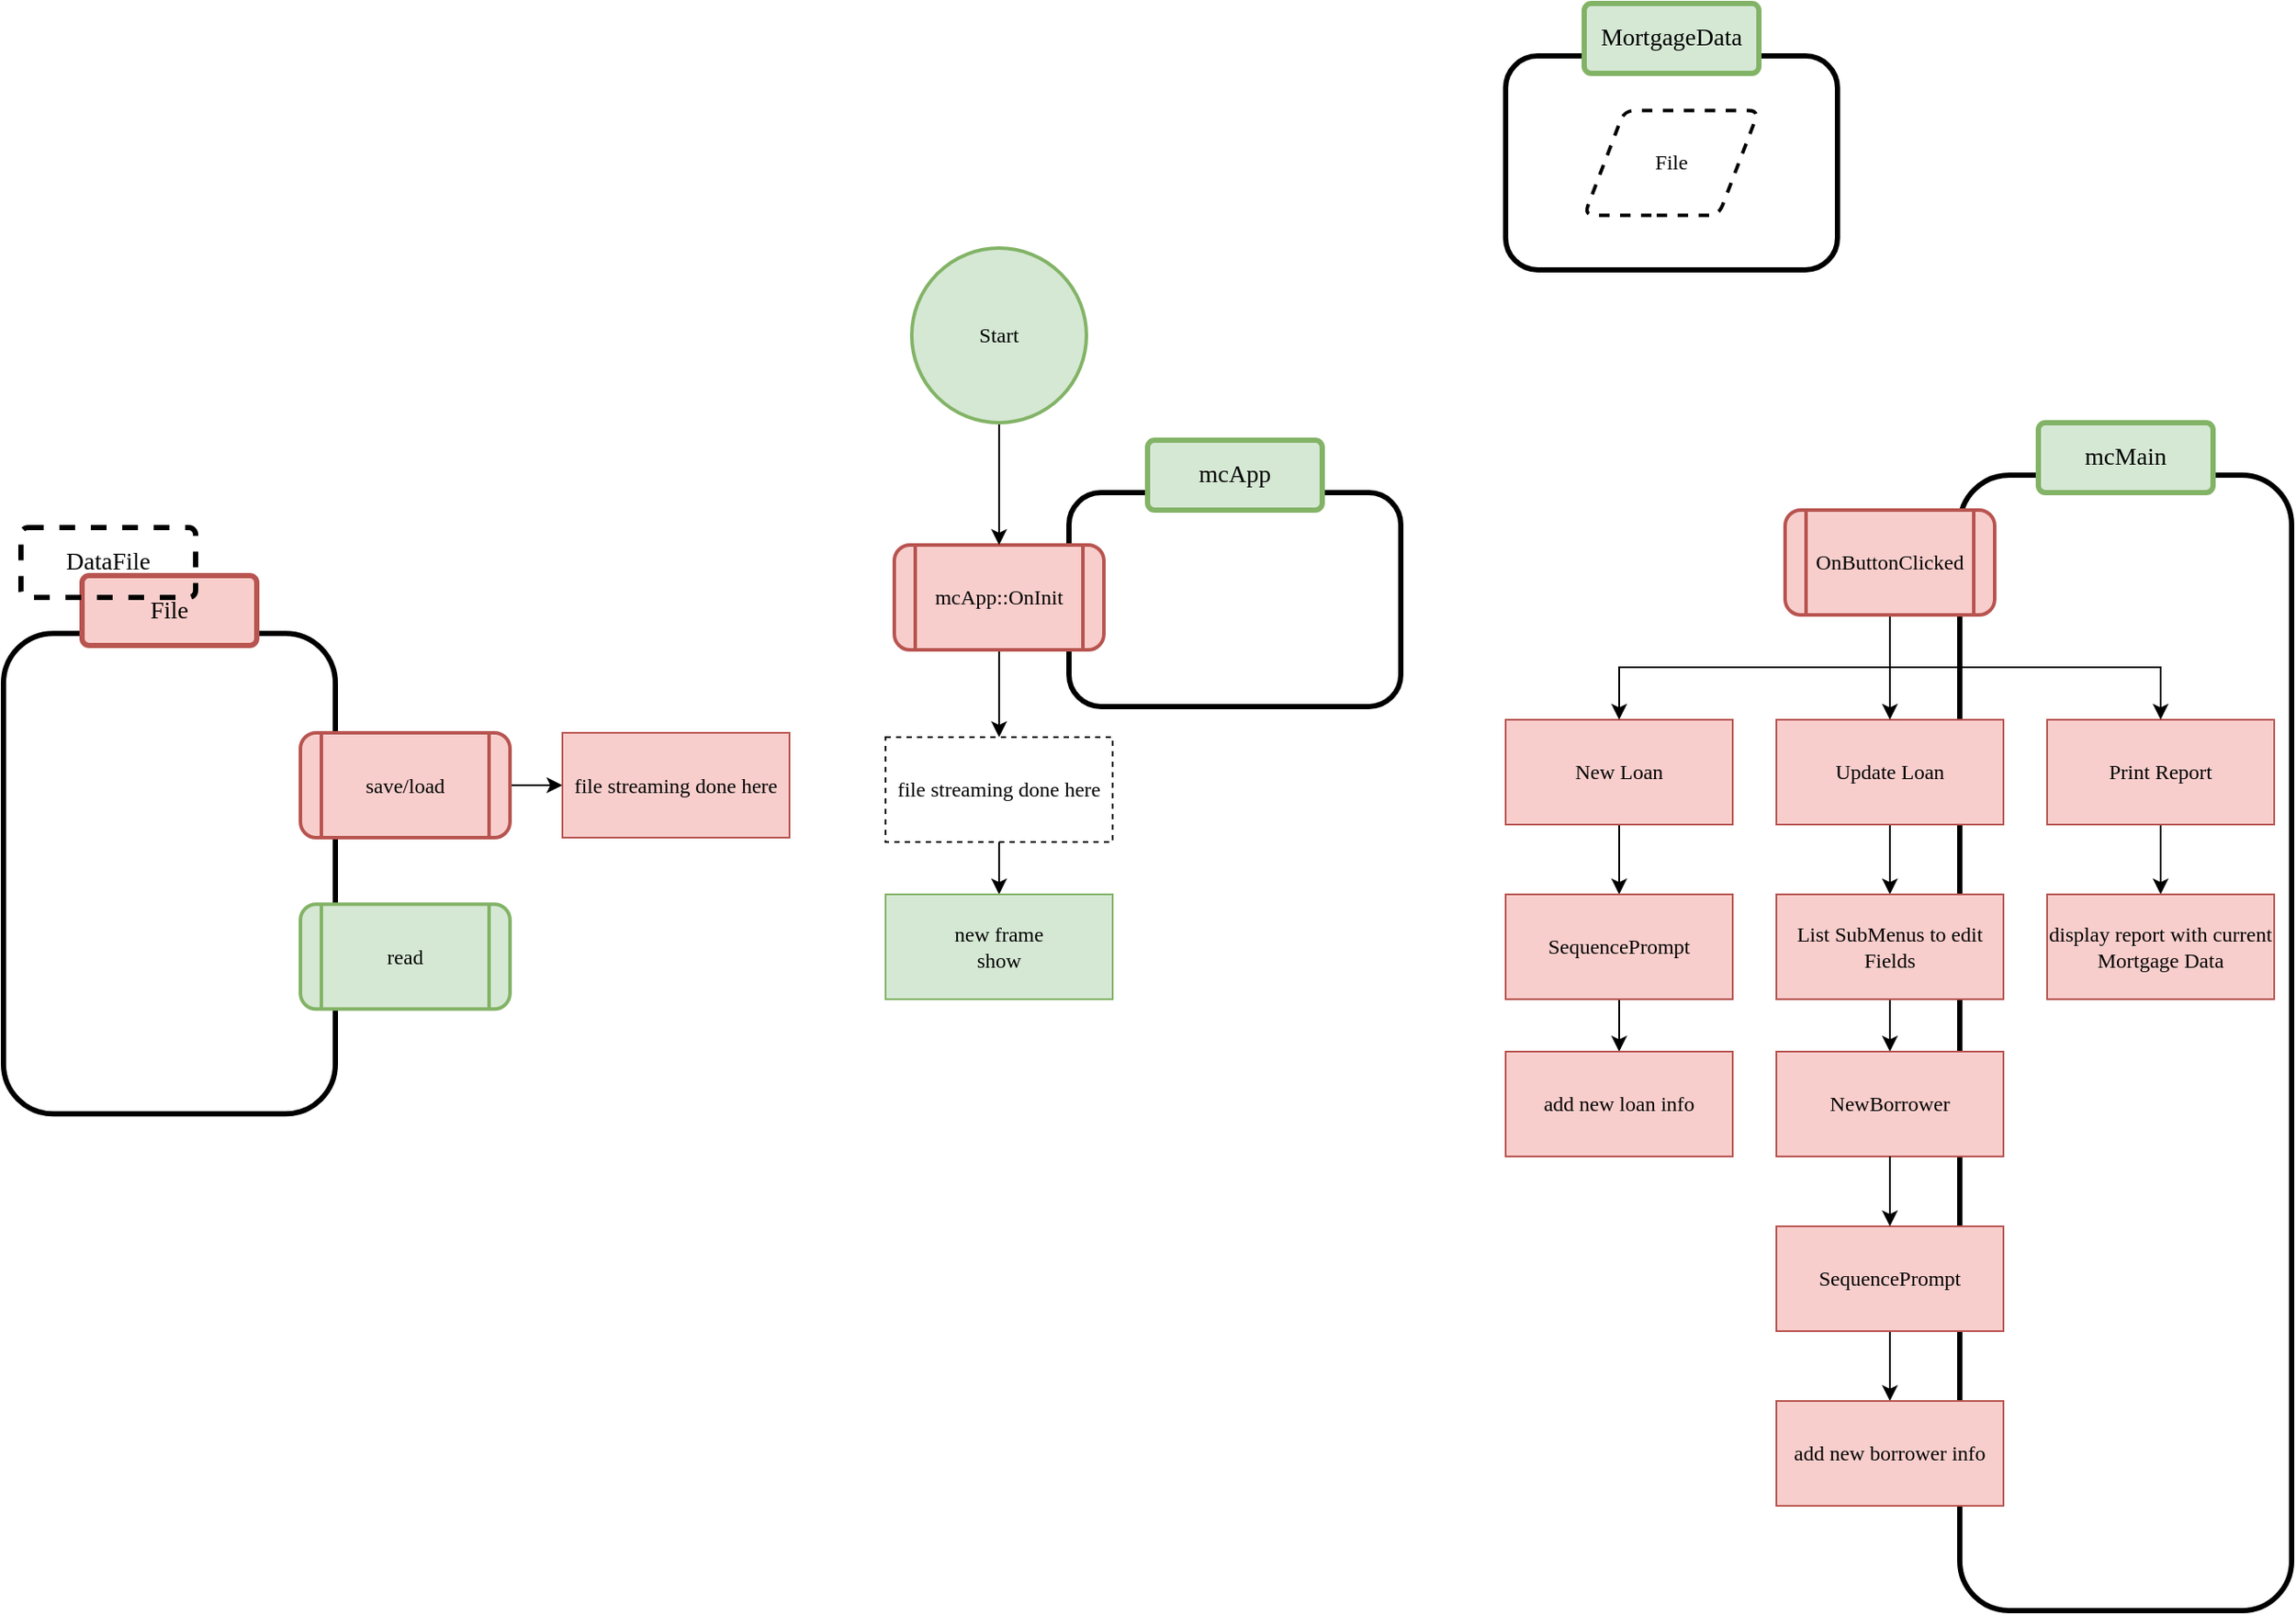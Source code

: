 <mxfile version="16.5.6" type="device"><diagram id="4u5bkuqh8i6XdxuR7M9z" name="Page-1"><mxGraphModel dx="1508" dy="2866" grid="1" gridSize="10" guides="1" tooltips="1" connect="1" arrows="1" fold="1" page="1" pageScale="1" pageWidth="850" pageHeight="1100" math="0" shadow="0"><root><mxCell id="0"/><mxCell id="1" parent="0"/><mxCell id="f-LeLVSREXbkeS8HNx8I-79" value="" style="rounded=1;whiteSpace=wrap;html=1;fillColor=none;strokeWidth=3;fontFamily=SF Mono;" vertex="1" parent="1"><mxGeometry x="870" y="-990" width="190" height="650" as="geometry"/></mxCell><mxCell id="f-LeLVSREXbkeS8HNx8I-83" value="" style="rounded=1;whiteSpace=wrap;html=1;fillColor=none;strokeWidth=3;fontFamily=SF Mono;" vertex="1" parent="1"><mxGeometry x="360" y="-980" width="190" height="122.5" as="geometry"/></mxCell><mxCell id="f-LeLVSREXbkeS8HNx8I-71" style="edgeStyle=orthogonalEdgeStyle;rounded=0;orthogonalLoop=1;jettySize=auto;html=1;exitX=0.5;exitY=1;exitDx=0;exitDy=0;entryX=0.5;entryY=0;entryDx=0;entryDy=0;" edge="1" parent="1" source="SENwZf0jZD7FWOnmWLHz-10" target="f-LeLVSREXbkeS8HNx8I-44"><mxGeometry relative="1" as="geometry"/></mxCell><mxCell id="SENwZf0jZD7FWOnmWLHz-10" value="mcApp::OnInit" style="shape=process;whiteSpace=wrap;html=1;backgroundOutline=1;fillColor=#f8cecc;strokeColor=#b85450;rounded=1;fontFamily=SF Mono;strokeWidth=2;" parent="1" vertex="1"><mxGeometry x="260" y="-950" width="120" height="60" as="geometry"/></mxCell><mxCell id="HCgGVhxVDAZrNAhKXv1q-3" style="edgeStyle=orthogonalEdgeStyle;rounded=0;orthogonalLoop=1;jettySize=auto;html=1;exitX=0.5;exitY=1;exitDx=0;exitDy=0;exitPerimeter=0;entryX=0.5;entryY=0;entryDx=0;entryDy=0;" parent="1" source="HCgGVhxVDAZrNAhKXv1q-1" target="SENwZf0jZD7FWOnmWLHz-10" edge="1"><mxGeometry relative="1" as="geometry"/></mxCell><mxCell id="HCgGVhxVDAZrNAhKXv1q-1" value="&lt;font style=&quot;font-size: 12px&quot;&gt;Start&lt;/font&gt;" style="strokeWidth=2;html=1;shape=mxgraph.flowchart.start_2;whiteSpace=wrap;fillColor=#d5e8d4;strokeColor=#82b366;fontFamily=SF Mono;" parent="1" vertex="1"><mxGeometry x="270" y="-1120" width="100" height="100" as="geometry"/></mxCell><mxCell id="f-LeLVSREXbkeS8HNx8I-13" style="edgeStyle=orthogonalEdgeStyle;rounded=0;orthogonalLoop=1;jettySize=auto;html=1;exitX=0.5;exitY=1;exitDx=0;exitDy=0;entryX=0.5;entryY=0;entryDx=0;entryDy=0;" edge="1" parent="1" source="f-LeLVSREXbkeS8HNx8I-4" target="f-LeLVSREXbkeS8HNx8I-11"><mxGeometry relative="1" as="geometry"/></mxCell><mxCell id="f-LeLVSREXbkeS8HNx8I-4" value="&lt;font style=&quot;font-size: 12px&quot;&gt;New Loan&lt;/font&gt;" style="rounded=0;whiteSpace=wrap;html=1;fillColor=#f8cecc;strokeColor=#b85450;fontFamily=SF Mono;" vertex="1" parent="1"><mxGeometry x="610" y="-850" width="130" height="60" as="geometry"/></mxCell><mxCell id="f-LeLVSREXbkeS8HNx8I-15" style="edgeStyle=orthogonalEdgeStyle;rounded=0;orthogonalLoop=1;jettySize=auto;html=1;exitX=0.5;exitY=1;exitDx=0;exitDy=0;entryX=0.5;entryY=0;entryDx=0;entryDy=0;" edge="1" parent="1" source="f-LeLVSREXbkeS8HNx8I-5" target="f-LeLVSREXbkeS8HNx8I-12"><mxGeometry relative="1" as="geometry"/></mxCell><mxCell id="f-LeLVSREXbkeS8HNx8I-5" value="&lt;font style=&quot;font-size: 12px&quot;&gt;Update Loan&lt;/font&gt;" style="rounded=0;whiteSpace=wrap;html=1;fillColor=#f8cecc;strokeColor=#b85450;fontFamily=SF Mono;" vertex="1" parent="1"><mxGeometry x="765" y="-850" width="130" height="60" as="geometry"/></mxCell><mxCell id="f-LeLVSREXbkeS8HNx8I-21" style="edgeStyle=orthogonalEdgeStyle;rounded=0;orthogonalLoop=1;jettySize=auto;html=1;exitX=0.5;exitY=1;exitDx=0;exitDy=0;entryX=0.5;entryY=0;entryDx=0;entryDy=0;" edge="1" parent="1" source="f-LeLVSREXbkeS8HNx8I-6" target="f-LeLVSREXbkeS8HNx8I-16"><mxGeometry relative="1" as="geometry"/></mxCell><mxCell id="f-LeLVSREXbkeS8HNx8I-6" value="&lt;font style=&quot;font-size: 12px&quot;&gt;Print Report&lt;/font&gt;" style="rounded=0;whiteSpace=wrap;html=1;fillColor=#f8cecc;strokeColor=#b85450;fontFamily=SF Mono;" vertex="1" parent="1"><mxGeometry x="920" y="-850" width="130" height="60" as="geometry"/></mxCell><mxCell id="f-LeLVSREXbkeS8HNx8I-33" style="edgeStyle=orthogonalEdgeStyle;rounded=0;orthogonalLoop=1;jettySize=auto;html=1;exitX=0.5;exitY=1;exitDx=0;exitDy=0;entryX=0.5;entryY=0;entryDx=0;entryDy=0;startArrow=none;startFill=0;endArrow=classic;endFill=1;strokeColor=#000000;" edge="1" parent="1" source="f-LeLVSREXbkeS8HNx8I-11" target="f-LeLVSREXbkeS8HNx8I-31"><mxGeometry relative="1" as="geometry"/></mxCell><mxCell id="f-LeLVSREXbkeS8HNx8I-11" value="&lt;font style=&quot;font-size: 12px&quot;&gt;SequencePrompt&lt;/font&gt;" style="rounded=0;whiteSpace=wrap;html=1;fillColor=#f8cecc;strokeColor=#b85450;fontFamily=SF Mono;" vertex="1" parent="1"><mxGeometry x="610" y="-750" width="130" height="60" as="geometry"/></mxCell><mxCell id="f-LeLVSREXbkeS8HNx8I-20" style="edgeStyle=orthogonalEdgeStyle;rounded=0;orthogonalLoop=1;jettySize=auto;html=1;exitX=0.5;exitY=1;exitDx=0;exitDy=0;entryX=0.5;entryY=0;entryDx=0;entryDy=0;" edge="1" parent="1" source="f-LeLVSREXbkeS8HNx8I-12" target="f-LeLVSREXbkeS8HNx8I-17"><mxGeometry relative="1" as="geometry"/></mxCell><mxCell id="f-LeLVSREXbkeS8HNx8I-12" value="&lt;font style=&quot;font-size: 12px&quot;&gt;List SubMenus to edit Fields&lt;/font&gt;" style="rounded=0;whiteSpace=wrap;html=1;fillColor=#f8cecc;strokeColor=#b85450;fontFamily=SF Mono;" vertex="1" parent="1"><mxGeometry x="765" y="-750" width="130" height="60" as="geometry"/></mxCell><mxCell id="f-LeLVSREXbkeS8HNx8I-16" value="&lt;font style=&quot;font-size: 12px&quot;&gt;display report with current Mortgage Data&lt;/font&gt;" style="rounded=0;whiteSpace=wrap;html=1;fillColor=#f8cecc;strokeColor=#b85450;fontFamily=SF Mono;" vertex="1" parent="1"><mxGeometry x="920" y="-750" width="130" height="60" as="geometry"/></mxCell><mxCell id="f-LeLVSREXbkeS8HNx8I-19" style="edgeStyle=orthogonalEdgeStyle;rounded=0;orthogonalLoop=1;jettySize=auto;html=1;exitX=0.5;exitY=1;exitDx=0;exitDy=0;entryX=0.5;entryY=0;entryDx=0;entryDy=0;fillColor=#f8cecc;strokeColor=#000000;startArrow=none;" edge="1" parent="1" source="f-LeLVSREXbkeS8HNx8I-29" target="f-LeLVSREXbkeS8HNx8I-18"><mxGeometry relative="1" as="geometry"><mxPoint x="830" y="-500" as="sourcePoint"/></mxGeometry></mxCell><mxCell id="f-LeLVSREXbkeS8HNx8I-17" value="&lt;font style=&quot;font-size: 12px&quot;&gt;NewBorrower&lt;br&gt;&lt;/font&gt;" style="rounded=0;whiteSpace=wrap;html=1;fillColor=#f8cecc;strokeColor=#b85450;fontFamily=SF Mono;" vertex="1" parent="1"><mxGeometry x="765" y="-660" width="130" height="60" as="geometry"/></mxCell><mxCell id="f-LeLVSREXbkeS8HNx8I-18" value="add new borrower info" style="rounded=0;whiteSpace=wrap;html=1;fillColor=#f8cecc;strokeColor=#b85450;fontFamily=SF Mono;" vertex="1" parent="1"><mxGeometry x="765" y="-460" width="130" height="60" as="geometry"/></mxCell><mxCell id="f-LeLVSREXbkeS8HNx8I-29" value="&lt;font style=&quot;font-size: 12px&quot;&gt;SequencePrompt&lt;/font&gt;" style="rounded=0;whiteSpace=wrap;html=1;fillColor=#f8cecc;strokeColor=#b85450;fontFamily=SF Mono;" vertex="1" parent="1"><mxGeometry x="765" y="-560" width="130" height="60" as="geometry"/></mxCell><mxCell id="f-LeLVSREXbkeS8HNx8I-30" value="" style="edgeStyle=orthogonalEdgeStyle;rounded=0;orthogonalLoop=1;jettySize=auto;html=1;exitX=0.5;exitY=1;exitDx=0;exitDy=0;fillColor=#f8cecc;strokeColor=#000000;endArrow=classic;endFill=1;" edge="1" parent="1" source="f-LeLVSREXbkeS8HNx8I-17" target="f-LeLVSREXbkeS8HNx8I-29"><mxGeometry relative="1" as="geometry"><mxPoint x="640" y="-560" as="sourcePoint"/><mxPoint x="640" y="-520" as="targetPoint"/></mxGeometry></mxCell><mxCell id="f-LeLVSREXbkeS8HNx8I-31" value="add new loan info" style="rounded=0;whiteSpace=wrap;html=1;fillColor=#f8cecc;strokeColor=#b85450;fontFamily=SF Mono;" vertex="1" parent="1"><mxGeometry x="610" y="-660" width="130" height="60" as="geometry"/></mxCell><mxCell id="f-LeLVSREXbkeS8HNx8I-78" style="edgeStyle=orthogonalEdgeStyle;rounded=0;orthogonalLoop=1;jettySize=auto;html=1;exitX=0.5;exitY=1;exitDx=0;exitDy=0;" edge="1" parent="1" source="f-LeLVSREXbkeS8HNx8I-44" target="f-LeLVSREXbkeS8HNx8I-77"><mxGeometry relative="1" as="geometry"/></mxCell><mxCell id="f-LeLVSREXbkeS8HNx8I-44" value="&lt;font style=&quot;font-size: 12px&quot;&gt;file streaming done here&lt;br&gt;&lt;/font&gt;" style="rounded=0;whiteSpace=wrap;html=1;fontFamily=SF Mono;dashed=1;" vertex="1" parent="1"><mxGeometry x="255" y="-840" width="130" height="60" as="geometry"/></mxCell><mxCell id="f-LeLVSREXbkeS8HNx8I-45" value="" style="rounded=1;whiteSpace=wrap;html=1;fillColor=none;strokeWidth=3;fontFamily=SF Mono;" vertex="1" parent="1"><mxGeometry x="-250" y="-899.37" width="190" height="275" as="geometry"/></mxCell><mxCell id="f-LeLVSREXbkeS8HNx8I-74" style="edgeStyle=orthogonalEdgeStyle;rounded=0;orthogonalLoop=1;jettySize=auto;html=1;exitX=1;exitY=0.5;exitDx=0;exitDy=0;entryX=0;entryY=0.5;entryDx=0;entryDy=0;" edge="1" parent="1" source="f-LeLVSREXbkeS8HNx8I-46" target="f-LeLVSREXbkeS8HNx8I-73"><mxGeometry relative="1" as="geometry"/></mxCell><mxCell id="f-LeLVSREXbkeS8HNx8I-46" value="save/load" style="shape=process;whiteSpace=wrap;html=1;backgroundOutline=1;fillColor=#f8cecc;strokeColor=#b85450;rounded=1;fontFamily=SF Mono;strokeWidth=2;" vertex="1" parent="1"><mxGeometry x="-80" y="-842.5" width="120" height="60" as="geometry"/></mxCell><mxCell id="f-LeLVSREXbkeS8HNx8I-56" value="" style="rounded=1;whiteSpace=wrap;html=1;fillColor=none;strokeWidth=3;fontFamily=SF Mono;" vertex="1" parent="1"><mxGeometry x="610" y="-1230" width="190" height="122.5" as="geometry"/></mxCell><mxCell id="f-LeLVSREXbkeS8HNx8I-63" value="&lt;font style=&quot;font-size: 14px&quot;&gt;MortgageData&lt;/font&gt;" style="rounded=1;arcSize=10;whiteSpace=wrap;html=1;align=center;fillColor=#d5e8d4;strokeColor=#82b366;fontFamily=SF Mono;strokeWidth=3;" vertex="1" parent="1"><mxGeometry x="655" y="-1260" width="100" height="40" as="geometry"/></mxCell><mxCell id="f-LeLVSREXbkeS8HNx8I-67" value="File" style="shape=parallelogram;html=1;strokeWidth=2;perimeter=parallelogramPerimeter;whiteSpace=wrap;rounded=1;arcSize=12;size=0.23;fontFamily=SF Mono;dashed=1;" vertex="1" parent="1"><mxGeometry x="655" y="-1198.75" width="100" height="60" as="geometry"/></mxCell><mxCell id="f-LeLVSREXbkeS8HNx8I-68" value="read" style="shape=process;whiteSpace=wrap;html=1;backgroundOutline=1;fillColor=#d5e8d4;strokeColor=#82b366;rounded=1;fontFamily=SF Mono;strokeWidth=2;" vertex="1" parent="1"><mxGeometry x="-80" y="-744.37" width="120" height="60" as="geometry"/></mxCell><mxCell id="f-LeLVSREXbkeS8HNx8I-73" value="&lt;font style=&quot;font-size: 12px&quot;&gt;file streaming done here&lt;/font&gt;" style="rounded=0;whiteSpace=wrap;html=1;fillColor=#f8cecc;strokeColor=#b85450;fontFamily=SF Mono;" vertex="1" parent="1"><mxGeometry x="70" y="-842.5" width="130" height="60" as="geometry"/></mxCell><mxCell id="f-LeLVSREXbkeS8HNx8I-75" value="&lt;font style=&quot;font-size: 14px&quot;&gt;File&lt;/font&gt;" style="rounded=1;arcSize=10;whiteSpace=wrap;html=1;align=center;fillColor=#f8cecc;strokeColor=#b85450;fontFamily=SF Mono;strokeWidth=3;" vertex="1" parent="1"><mxGeometry x="-205" y="-932.5" width="100" height="40" as="geometry"/></mxCell><mxCell id="f-LeLVSREXbkeS8HNx8I-77" value="&lt;font style=&quot;font-size: 12px&quot;&gt;new frame&lt;br&gt;show&lt;br&gt;&lt;/font&gt;" style="rounded=0;whiteSpace=wrap;html=1;fillColor=#d5e8d4;strokeColor=#82b366;fontFamily=SF Mono;" vertex="1" parent="1"><mxGeometry x="255" y="-750" width="130" height="60" as="geometry"/></mxCell><mxCell id="f-LeLVSREXbkeS8HNx8I-80" value="&lt;font style=&quot;font-size: 14px&quot;&gt;mcMain&lt;/font&gt;" style="rounded=1;arcSize=10;whiteSpace=wrap;html=1;align=center;fillColor=#d5e8d4;strokeColor=#82b366;fontFamily=SF Mono;strokeWidth=3;" vertex="1" parent="1"><mxGeometry x="915" y="-1020" width="100" height="40" as="geometry"/></mxCell><mxCell id="f-LeLVSREXbkeS8HNx8I-85" style="edgeStyle=orthogonalEdgeStyle;rounded=0;orthogonalLoop=1;jettySize=auto;html=1;exitX=0.5;exitY=1;exitDx=0;exitDy=0;entryX=0.5;entryY=0;entryDx=0;entryDy=0;" edge="1" parent="1" source="f-LeLVSREXbkeS8HNx8I-82" target="f-LeLVSREXbkeS8HNx8I-5"><mxGeometry relative="1" as="geometry"/></mxCell><mxCell id="f-LeLVSREXbkeS8HNx8I-86" style="edgeStyle=orthogonalEdgeStyle;rounded=0;orthogonalLoop=1;jettySize=auto;html=1;exitX=0.5;exitY=1;exitDx=0;exitDy=0;entryX=0.5;entryY=0;entryDx=0;entryDy=0;" edge="1" parent="1" source="f-LeLVSREXbkeS8HNx8I-82" target="f-LeLVSREXbkeS8HNx8I-4"><mxGeometry relative="1" as="geometry"/></mxCell><mxCell id="f-LeLVSREXbkeS8HNx8I-87" style="edgeStyle=orthogonalEdgeStyle;rounded=0;orthogonalLoop=1;jettySize=auto;html=1;exitX=0.5;exitY=1;exitDx=0;exitDy=0;entryX=0.5;entryY=0;entryDx=0;entryDy=0;" edge="1" parent="1" source="f-LeLVSREXbkeS8HNx8I-82" target="f-LeLVSREXbkeS8HNx8I-6"><mxGeometry relative="1" as="geometry"/></mxCell><mxCell id="f-LeLVSREXbkeS8HNx8I-82" value="OnButtonClicked" style="shape=process;whiteSpace=wrap;html=1;backgroundOutline=1;fillColor=#f8cecc;strokeColor=#b85450;rounded=1;fontFamily=SF Mono;strokeWidth=2;" vertex="1" parent="1"><mxGeometry x="770" y="-970" width="120" height="60" as="geometry"/></mxCell><mxCell id="f-LeLVSREXbkeS8HNx8I-84" value="&lt;font style=&quot;font-size: 14px&quot;&gt;mcApp&lt;/font&gt;" style="rounded=1;arcSize=10;whiteSpace=wrap;html=1;align=center;fillColor=#d5e8d4;strokeColor=#82b366;fontFamily=SF Mono;strokeWidth=3;" vertex="1" parent="1"><mxGeometry x="405" y="-1010" width="100" height="40" as="geometry"/></mxCell><mxCell id="f-LeLVSREXbkeS8HNx8I-52" value="&lt;font style=&quot;font-size: 14px&quot;&gt;DataFile&lt;/font&gt;" style="rounded=1;arcSize=10;whiteSpace=wrap;html=1;align=center;fontFamily=SF Mono;strokeWidth=3;dashed=1;fillColor=none;" vertex="1" parent="1"><mxGeometry x="-240" y="-960" width="100" height="40" as="geometry"/></mxCell></root></mxGraphModel></diagram></mxfile>